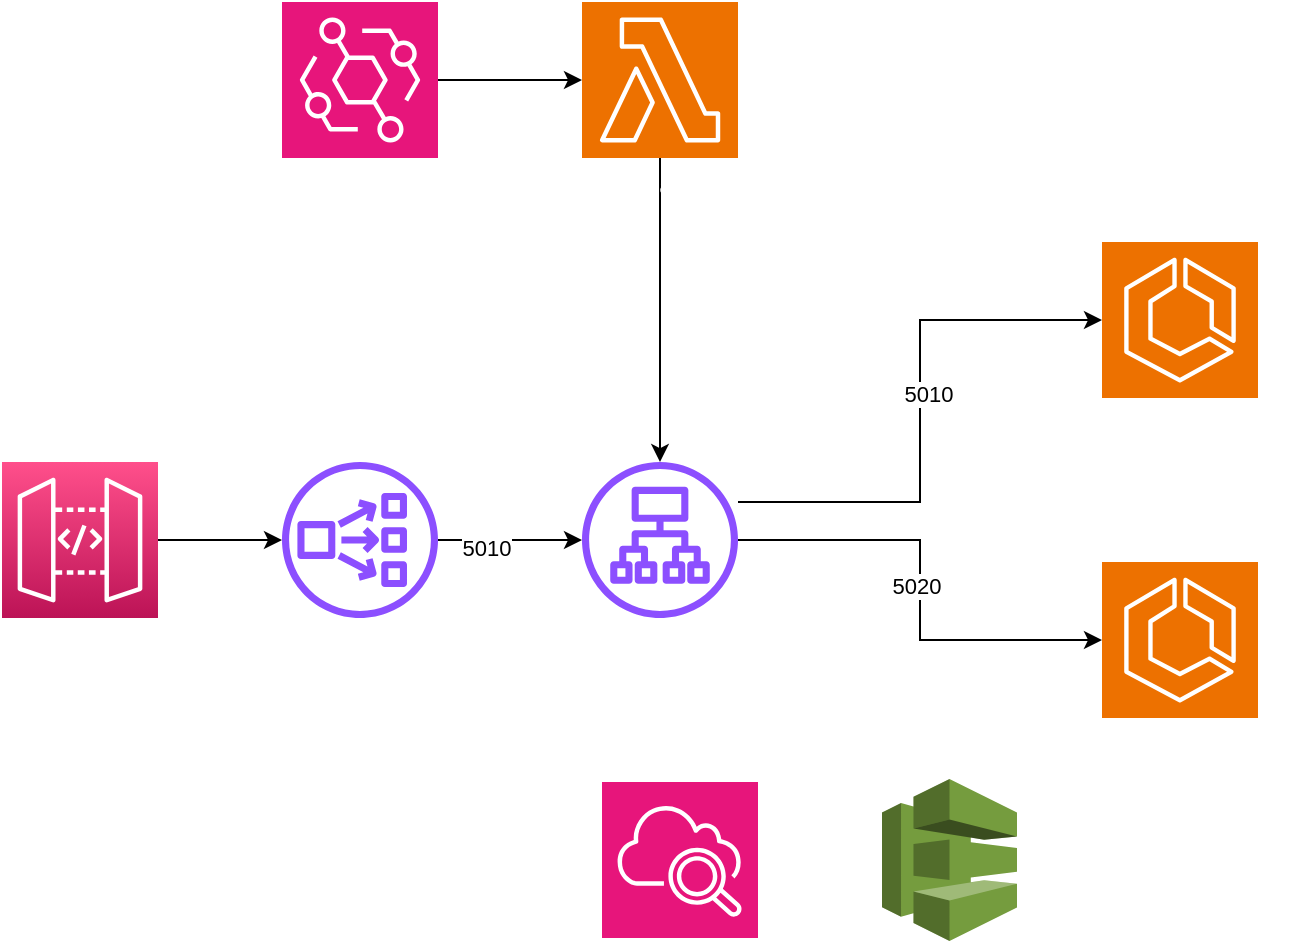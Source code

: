 <mxfile version="26.2.15">
  <diagram name="Página-1" id="RoCtXXMymcN1SeoWGaz_">
    <mxGraphModel dx="2253" dy="841" grid="1" gridSize="10" guides="1" tooltips="1" connect="1" arrows="1" fold="1" page="1" pageScale="1" pageWidth="827" pageHeight="1169" math="0" shadow="0">
      <root>
        <mxCell id="0" />
        <mxCell id="1" parent="0" />
        <mxCell id="TOcdMj9WiVWtKHExGiKi-11" style="edgeStyle=orthogonalEdgeStyle;rounded=0;orthogonalLoop=1;jettySize=auto;html=1;" edge="1" parent="1" source="TOcdMj9WiVWtKHExGiKi-1" target="TOcdMj9WiVWtKHExGiKi-2">
          <mxGeometry relative="1" as="geometry" />
        </mxCell>
        <mxCell id="TOcdMj9WiVWtKHExGiKi-1" value="Api Gateway" style="sketch=0;points=[[0,0,0],[0.25,0,0],[0.5,0,0],[0.75,0,0],[1,0,0],[0,1,0],[0.25,1,0],[0.5,1,0],[0.75,1,0],[1,1,0],[0,0.25,0],[0,0.5,0],[0,0.75,0],[1,0.25,0],[1,0.5,0],[1,0.75,0]];outlineConnect=0;fontColor=#ffffff;gradientColor=#FF4F8B;gradientDirection=north;fillColor=#BC1356;strokeColor=#ffffff;dashed=0;verticalLabelPosition=bottom;verticalAlign=top;align=center;html=1;fontSize=12;fontStyle=0;aspect=fixed;shape=mxgraph.aws4.resourceIcon;resIcon=mxgraph.aws4.api_gateway;" vertex="1" parent="1">
          <mxGeometry x="-680" y="280" width="78" height="78" as="geometry" />
        </mxCell>
        <mxCell id="TOcdMj9WiVWtKHExGiKi-10" style="edgeStyle=orthogonalEdgeStyle;rounded=0;orthogonalLoop=1;jettySize=auto;html=1;" edge="1" parent="1" source="TOcdMj9WiVWtKHExGiKi-2" target="TOcdMj9WiVWtKHExGiKi-3">
          <mxGeometry relative="1" as="geometry" />
        </mxCell>
        <mxCell id="TOcdMj9WiVWtKHExGiKi-18" value="5010" style="edgeLabel;html=1;align=center;verticalAlign=middle;resizable=0;points=[];" vertex="1" connectable="0" parent="TOcdMj9WiVWtKHExGiKi-10">
          <mxGeometry x="-0.333" y="-4" relative="1" as="geometry">
            <mxPoint as="offset" />
          </mxGeometry>
        </mxCell>
        <mxCell id="TOcdMj9WiVWtKHExGiKi-2" value="NLB" style="sketch=0;outlineConnect=0;fontColor=#FFFFFF;gradientColor=none;fillColor=#8C4FFF;strokeColor=none;dashed=0;verticalLabelPosition=bottom;verticalAlign=top;align=center;html=1;fontSize=12;fontStyle=0;aspect=fixed;pointerEvents=1;shape=mxgraph.aws4.network_load_balancer;" vertex="1" parent="1">
          <mxGeometry x="-540" y="280" width="78" height="78" as="geometry" />
        </mxCell>
        <mxCell id="TOcdMj9WiVWtKHExGiKi-14" style="edgeStyle=orthogonalEdgeStyle;rounded=0;orthogonalLoop=1;jettySize=auto;html=1;" edge="1" parent="1" source="TOcdMj9WiVWtKHExGiKi-3" target="TOcdMj9WiVWtKHExGiKi-12">
          <mxGeometry relative="1" as="geometry" />
        </mxCell>
        <mxCell id="TOcdMj9WiVWtKHExGiKi-17" value="5020" style="edgeLabel;html=1;align=center;verticalAlign=middle;resizable=0;points=[];" vertex="1" connectable="0" parent="TOcdMj9WiVWtKHExGiKi-14">
          <mxGeometry x="-0.017" y="-2" relative="1" as="geometry">
            <mxPoint as="offset" />
          </mxGeometry>
        </mxCell>
        <mxCell id="TOcdMj9WiVWtKHExGiKi-3" value="ALB" style="sketch=0;outlineConnect=0;fontColor=#FFFFFF;gradientColor=none;fillColor=#8C4FFF;strokeColor=none;dashed=0;verticalLabelPosition=bottom;verticalAlign=top;align=center;html=1;fontSize=12;fontStyle=0;aspect=fixed;pointerEvents=1;shape=mxgraph.aws4.application_load_balancer;" vertex="1" parent="1">
          <mxGeometry x="-390" y="280" width="78" height="78" as="geometry" />
        </mxCell>
        <mxCell id="TOcdMj9WiVWtKHExGiKi-4" value="Api Calculadora - blue&lt;div&gt;&lt;br&gt;&lt;/div&gt;" style="sketch=0;points=[[0,0,0],[0.25,0,0],[0.5,0,0],[0.75,0,0],[1,0,0],[0,1,0],[0.25,1,0],[0.5,1,0],[0.75,1,0],[1,1,0],[0,0.25,0],[0,0.5,0],[0,0.75,0],[1,0.25,0],[1,0.5,0],[1,0.75,0]];outlineConnect=0;fontColor=#FFFFFF;fillColor=#ED7100;strokeColor=#ffffff;dashed=0;verticalLabelPosition=bottom;verticalAlign=top;align=center;html=1;fontSize=12;fontStyle=0;aspect=fixed;shape=mxgraph.aws4.resourceIcon;resIcon=mxgraph.aws4.ecs;" vertex="1" parent="1">
          <mxGeometry x="-130" y="170" width="78" height="78" as="geometry" />
        </mxCell>
        <mxCell id="TOcdMj9WiVWtKHExGiKi-5" value="EventBridge" style="sketch=0;points=[[0,0,0],[0.25,0,0],[0.5,0,0],[0.75,0,0],[1,0,0],[0,1,0],[0.25,1,0],[0.5,1,0],[0.75,1,0],[1,1,0],[0,0.25,0],[0,0.5,0],[0,0.75,0],[1,0.25,0],[1,0.5,0],[1,0.75,0]];outlineConnect=0;fontColor=#FFFFFF;fillColor=#E7157B;strokeColor=#ffffff;dashed=0;verticalLabelPosition=bottom;verticalAlign=top;align=center;html=1;fontSize=12;fontStyle=0;aspect=fixed;shape=mxgraph.aws4.resourceIcon;resIcon=mxgraph.aws4.eventbridge;" vertex="1" parent="1">
          <mxGeometry x="-540" y="50" width="78" height="78" as="geometry" />
        </mxCell>
        <mxCell id="TOcdMj9WiVWtKHExGiKi-8" style="edgeStyle=orthogonalEdgeStyle;rounded=0;orthogonalLoop=1;jettySize=auto;html=1;" edge="1" parent="1" source="TOcdMj9WiVWtKHExGiKi-6" target="TOcdMj9WiVWtKHExGiKi-3">
          <mxGeometry relative="1" as="geometry" />
        </mxCell>
        <mxCell id="TOcdMj9WiVWtKHExGiKi-6" value="Lambda Teste" style="sketch=0;points=[[0,0,0],[0.25,0,0],[0.5,0,0],[0.75,0,0],[1,0,0],[0,1,0],[0.25,1,0],[0.5,1,0],[0.75,1,0],[1,1,0],[0,0.25,0],[0,0.5,0],[0,0.75,0],[1,0.25,0],[1,0.5,0],[1,0.75,0]];outlineConnect=0;fontColor=#FFFFFF;fillColor=#ED7100;strokeColor=#ffffff;dashed=0;verticalLabelPosition=bottom;verticalAlign=top;align=center;html=1;fontSize=12;fontStyle=0;aspect=fixed;shape=mxgraph.aws4.resourceIcon;resIcon=mxgraph.aws4.lambda;" vertex="1" parent="1">
          <mxGeometry x="-390" y="50" width="78" height="78" as="geometry" />
        </mxCell>
        <mxCell id="TOcdMj9WiVWtKHExGiKi-7" style="edgeStyle=orthogonalEdgeStyle;rounded=0;orthogonalLoop=1;jettySize=auto;html=1;entryX=0;entryY=0.5;entryDx=0;entryDy=0;entryPerimeter=0;" edge="1" parent="1" source="TOcdMj9WiVWtKHExGiKi-5" target="TOcdMj9WiVWtKHExGiKi-6">
          <mxGeometry relative="1" as="geometry" />
        </mxCell>
        <mxCell id="TOcdMj9WiVWtKHExGiKi-12" value="Api Calculadora - green" style="sketch=0;points=[[0,0,0],[0.25,0,0],[0.5,0,0],[0.75,0,0],[1,0,0],[0,1,0],[0.25,1,0],[0.5,1,0],[0.75,1,0],[1,1,0],[0,0.25,0],[0,0.5,0],[0,0.75,0],[1,0.25,0],[1,0.5,0],[1,0.75,0]];outlineConnect=0;fontColor=#FFFFFF;fillColor=#ED7100;strokeColor=#ffffff;dashed=0;verticalLabelPosition=bottom;verticalAlign=top;align=center;html=1;fontSize=12;fontStyle=0;aspect=fixed;shape=mxgraph.aws4.resourceIcon;resIcon=mxgraph.aws4.ecs;" vertex="1" parent="1">
          <mxGeometry x="-130" y="330" width="78" height="78" as="geometry" />
        </mxCell>
        <mxCell id="TOcdMj9WiVWtKHExGiKi-13" style="edgeStyle=orthogonalEdgeStyle;rounded=0;orthogonalLoop=1;jettySize=auto;html=1;entryX=0;entryY=0.5;entryDx=0;entryDy=0;entryPerimeter=0;" edge="1" parent="1" source="TOcdMj9WiVWtKHExGiKi-3" target="TOcdMj9WiVWtKHExGiKi-4">
          <mxGeometry relative="1" as="geometry">
            <Array as="points">
              <mxPoint x="-221" y="300" />
              <mxPoint x="-221" y="209" />
            </Array>
          </mxGeometry>
        </mxCell>
        <mxCell id="TOcdMj9WiVWtKHExGiKi-16" value="5010" style="edgeLabel;html=1;align=center;verticalAlign=middle;resizable=0;points=[];" vertex="1" connectable="0" parent="TOcdMj9WiVWtKHExGiKi-13">
          <mxGeometry x="0.062" y="-4" relative="1" as="geometry">
            <mxPoint as="offset" />
          </mxGeometry>
        </mxCell>
        <mxCell id="TOcdMj9WiVWtKHExGiKi-15" value="" style="sketch=0;points=[[0,0,0],[0.25,0,0],[0.5,0,0],[0.75,0,0],[1,0,0],[0,1,0],[0.25,1,0],[0.5,1,0],[0.75,1,0],[1,1,0],[0,0.25,0],[0,0.5,0],[0,0.75,0],[1,0.25,0],[1,0.5,0],[1,0.75,0]];points=[[0,0,0],[0.25,0,0],[0.5,0,0],[0.75,0,0],[1,0,0],[0,1,0],[0.25,1,0],[0.5,1,0],[0.75,1,0],[1,1,0],[0,0.25,0],[0,0.5,0],[0,0.75,0],[1,0.25,0],[1,0.5,0],[1,0.75,0]];outlineConnect=0;fontColor=#232F3E;fillColor=#E7157B;strokeColor=#ffffff;dashed=0;verticalLabelPosition=bottom;verticalAlign=top;align=center;html=1;fontSize=12;fontStyle=0;aspect=fixed;shape=mxgraph.aws4.resourceIcon;resIcon=mxgraph.aws4.cloudwatch_2;" vertex="1" parent="1">
          <mxGeometry x="-380" y="440" width="78" height="78" as="geometry" />
        </mxCell>
        <mxCell id="TOcdMj9WiVWtKHExGiKi-19" value="" style="outlineConnect=0;dashed=0;verticalLabelPosition=bottom;verticalAlign=top;align=center;html=1;shape=mxgraph.aws3.codedeploy;fillColor=#759C3E;gradientColor=none;" vertex="1" parent="1">
          <mxGeometry x="-240" y="438.5" width="67.5" height="81" as="geometry" />
        </mxCell>
      </root>
    </mxGraphModel>
  </diagram>
</mxfile>
